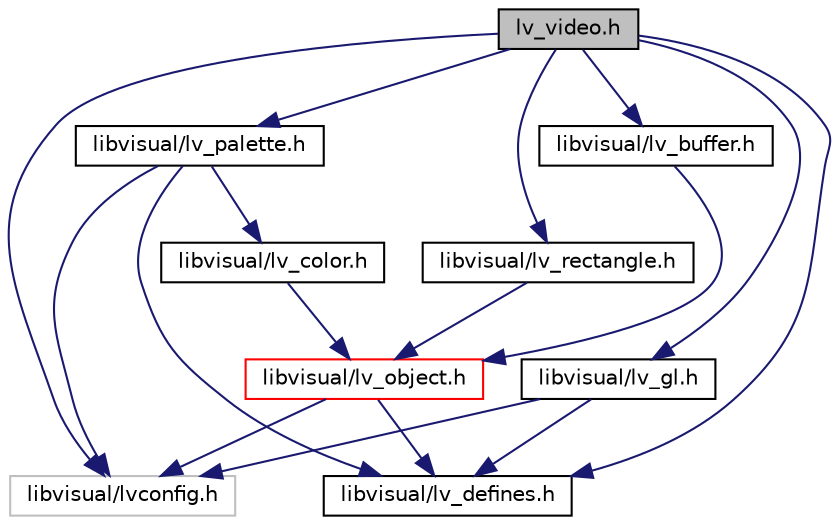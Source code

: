 digraph G
{
  edge [fontname="Helvetica",fontsize="10",labelfontname="Helvetica",labelfontsize="10"];
  node [fontname="Helvetica",fontsize="10",shape=record];
  Node1 [label="lv_video.h",height=0.2,width=0.4,color="black", fillcolor="grey75", style="filled" fontcolor="black"];
  Node1 -> Node2 [color="midnightblue",fontsize="10",style="solid",fontname="Helvetica"];
  Node2 [label="libvisual/lvconfig.h",height=0.2,width=0.4,color="grey75", fillcolor="white", style="filled"];
  Node1 -> Node3 [color="midnightblue",fontsize="10",style="solid",fontname="Helvetica"];
  Node3 [label="libvisual/lv_defines.h",height=0.2,width=0.4,color="black", fillcolor="white", style="filled",URL="$lv__defines_8h.html"];
  Node1 -> Node4 [color="midnightblue",fontsize="10",style="solid",fontname="Helvetica"];
  Node4 [label="libvisual/lv_palette.h",height=0.2,width=0.4,color="black", fillcolor="white", style="filled",URL="$lv__palette_8h.html"];
  Node4 -> Node2 [color="midnightblue",fontsize="10",style="solid",fontname="Helvetica"];
  Node4 -> Node3 [color="midnightblue",fontsize="10",style="solid",fontname="Helvetica"];
  Node4 -> Node5 [color="midnightblue",fontsize="10",style="solid",fontname="Helvetica"];
  Node5 [label="libvisual/lv_color.h",height=0.2,width=0.4,color="black", fillcolor="white", style="filled",URL="$lv__color_8h.html"];
  Node5 -> Node6 [color="midnightblue",fontsize="10",style="solid",fontname="Helvetica"];
  Node6 [label="libvisual/lv_object.h",height=0.2,width=0.4,color="red", fillcolor="white", style="filled",URL="$lv__object_8h.html"];
  Node6 -> Node2 [color="midnightblue",fontsize="10",style="solid",fontname="Helvetica"];
  Node6 -> Node3 [color="midnightblue",fontsize="10",style="solid",fontname="Helvetica"];
  Node1 -> Node7 [color="midnightblue",fontsize="10",style="solid",fontname="Helvetica"];
  Node7 [label="libvisual/lv_rectangle.h",height=0.2,width=0.4,color="black", fillcolor="white", style="filled",URL="$lv__rectangle_8h.html"];
  Node7 -> Node6 [color="midnightblue",fontsize="10",style="solid",fontname="Helvetica"];
  Node1 -> Node8 [color="midnightblue",fontsize="10",style="solid",fontname="Helvetica"];
  Node8 [label="libvisual/lv_buffer.h",height=0.2,width=0.4,color="black", fillcolor="white", style="filled",URL="$lv__buffer_8h.html"];
  Node8 -> Node6 [color="midnightblue",fontsize="10",style="solid",fontname="Helvetica"];
  Node1 -> Node9 [color="midnightblue",fontsize="10",style="solid",fontname="Helvetica"];
  Node9 [label="libvisual/lv_gl.h",height=0.2,width=0.4,color="black", fillcolor="white", style="filled",URL="$lv__gl_8h.html"];
  Node9 -> Node2 [color="midnightblue",fontsize="10",style="solid",fontname="Helvetica"];
  Node9 -> Node3 [color="midnightblue",fontsize="10",style="solid",fontname="Helvetica"];
}
